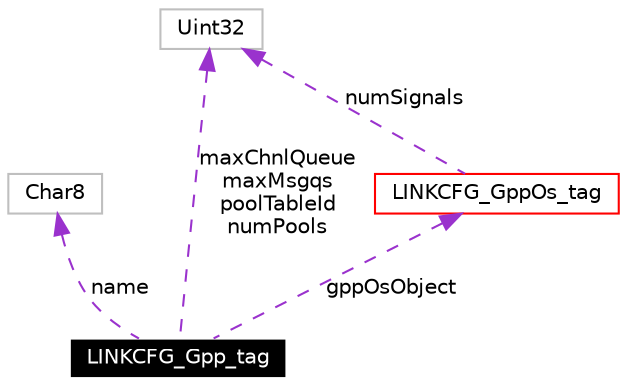digraph G
{
  edge [fontname="Helvetica",fontsize=10,labelfontname="Helvetica",labelfontsize=10];
  node [fontname="Helvetica",fontsize=10,shape=record];
  Node1 [label="LINKCFG_Gpp_tag",height=0.2,width=0.4,color="white", fillcolor="black", style="filled" fontcolor="white"];
  Node2 -> Node1 [dir=back,color="darkorchid3",fontsize=10,style="dashed",label="name",fontname="Helvetica"];
  Node2 [label="Char8",height=0.2,width=0.4,color="grey75", fillcolor="white", style="filled"];
  Node3 -> Node1 [dir=back,color="darkorchid3",fontsize=10,style="dashed",label="gppOsObject",fontname="Helvetica"];
  Node3 [label="LINKCFG_GppOs_tag",height=0.2,width=0.4,color="red", fillcolor="white", style="filled",URL="$structLINKCFG__GppOs__tag.html"];
  Node4 -> Node3 [dir=back,color="darkorchid3",fontsize=10,style="dashed",label="numSignals",fontname="Helvetica"];
  Node4 [label="Uint32",height=0.2,width=0.4,color="grey75", fillcolor="white", style="filled"];
  Node4 -> Node1 [dir=back,color="darkorchid3",fontsize=10,style="dashed",label="maxChnlQueue\nmaxMsgqs\npoolTableId\nnumPools",fontname="Helvetica"];
}
